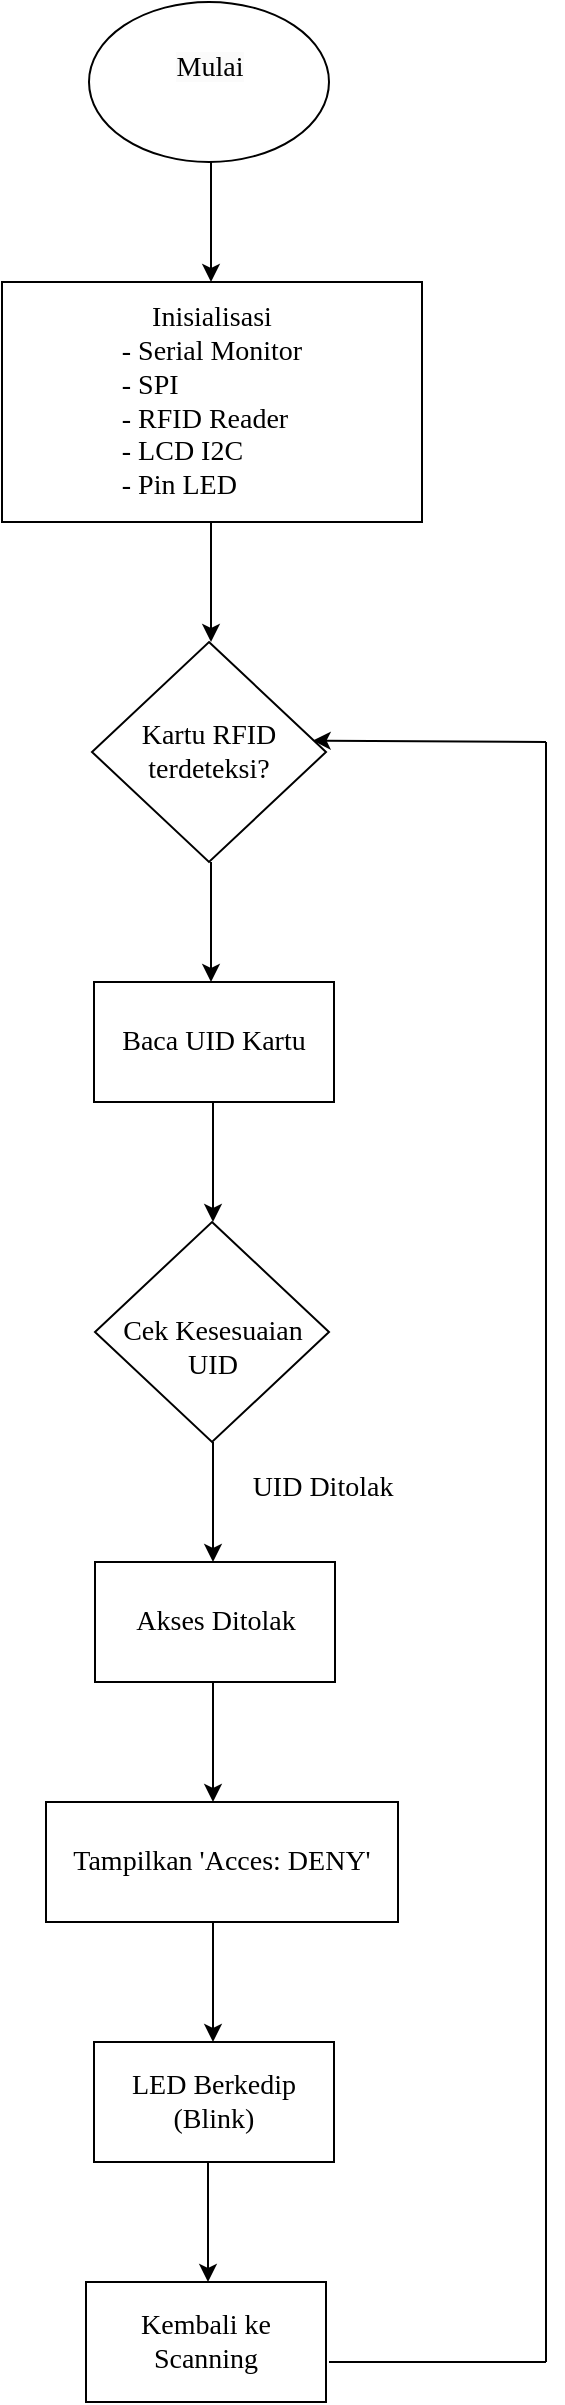 <mxfile version="24.8.3">
  <diagram name="Halaman-1" id="ZUZ7sKBot9Q8rwaHuDMf">
    <mxGraphModel grid="1" page="1" gridSize="10" guides="1" tooltips="1" connect="1" arrows="1" fold="1" pageScale="1" pageWidth="827" pageHeight="1169" math="0" shadow="0">
      <root>
        <mxCell id="0" />
        <mxCell id="1" parent="0" />
        <mxCell id="BI17zp-5o82s8dEedyKL-2" value="" style="endArrow=classic;html=1;rounded=0;exitX=0.5;exitY=1;exitDx=0;exitDy=0;" edge="1" parent="1">
          <mxGeometry width="50" height="50" relative="1" as="geometry">
            <mxPoint x="394.5" y="120" as="sourcePoint" />
            <mxPoint x="394.5" y="180" as="targetPoint" />
          </mxGeometry>
        </mxCell>
        <mxCell id="BI17zp-5o82s8dEedyKL-3" value="&lt;div&gt;&lt;font style=&quot;font-size: 14px;&quot; face=&quot;Comic Sans MS&quot;&gt;&lt;br&gt;&lt;/font&gt;&lt;/div&gt;&lt;font style=&quot;&quot; face=&quot;Comic Sans MS&quot;&gt;&lt;div style=&quot;font-size: 14px;&quot;&gt;&lt;font style=&quot;&quot; face=&quot;Comic Sans MS&quot;&gt;&lt;br&gt;&lt;/font&gt;&lt;/div&gt;&lt;font style=&quot;font-size: 14px;&quot;&gt;Inisialisasi&lt;/font&gt;&lt;/font&gt;&lt;div style=&quot;text-align: left;&quot;&gt;&lt;span style=&quot;background-color: initial; font-family: &amp;quot;Comic Sans MS&amp;quot;; font-size: 14px;&quot;&gt;- Serial Monitor&lt;/span&gt;&lt;/div&gt;&lt;div style=&quot;text-align: left;&quot;&gt;&lt;span style=&quot;background-color: initial; font-family: &amp;quot;Comic Sans MS&amp;quot;; font-size: 14px;&quot;&gt;- SPI&lt;/span&gt;&lt;/div&gt;&lt;div&gt;&lt;div style=&quot;text-align: left;&quot;&gt;&lt;span style=&quot;background-color: initial; font-family: &amp;quot;Comic Sans MS&amp;quot;; font-size: 14px;&quot;&gt;- RFID Reader&lt;/span&gt;&lt;/div&gt;&lt;div style=&quot;text-align: left;&quot;&gt;&lt;span style=&quot;background-color: initial; font-family: &amp;quot;Comic Sans MS&amp;quot;; font-size: 14px;&quot;&gt;- LCD I2C&lt;/span&gt;&lt;/div&gt;&lt;div style=&quot;text-align: left;&quot;&gt;&lt;span style=&quot;background-color: initial; font-family: &amp;quot;Comic Sans MS&amp;quot;; font-size: 14px;&quot;&gt;- Pin LED&amp;nbsp;&lt;/span&gt;&lt;/div&gt;&lt;div&gt;&lt;div&gt;&lt;div style=&quot;text-align: left;&quot;&gt;&lt;font size=&quot;3&quot;&gt;&lt;br&gt;&lt;/font&gt;&lt;/div&gt;&lt;/div&gt;&lt;div&gt;&lt;div&gt;&lt;br&gt;&lt;/div&gt;&lt;/div&gt;&lt;/div&gt;&lt;/div&gt;" style="rounded=0;whiteSpace=wrap;html=1;" vertex="1" parent="1">
          <mxGeometry x="290" y="180" width="210" height="120" as="geometry" />
        </mxCell>
        <mxCell id="BI17zp-5o82s8dEedyKL-4" value="" style="endArrow=classic;html=1;rounded=0;exitX=0.5;exitY=1;exitDx=0;exitDy=0;" edge="1" parent="1">
          <mxGeometry width="50" height="50" relative="1" as="geometry">
            <mxPoint x="394.5" y="300" as="sourcePoint" />
            <mxPoint x="394.5" y="360" as="targetPoint" />
          </mxGeometry>
        </mxCell>
        <mxCell id="BI17zp-5o82s8dEedyKL-5" value="&lt;font face=&quot;Comic Sans MS&quot;&gt;&lt;span style=&quot;font-size: 14px;&quot;&gt;Kartu RFID terdeteksi?&lt;/span&gt;&lt;/font&gt;" style="rhombus;whiteSpace=wrap;html=1;" vertex="1" parent="1">
          <mxGeometry x="335" y="360" width="117" height="110" as="geometry" />
        </mxCell>
        <mxCell id="BI17zp-5o82s8dEedyKL-6" value="" style="endArrow=classic;html=1;rounded=0;exitX=0.5;exitY=1;exitDx=0;exitDy=0;" edge="1" parent="1">
          <mxGeometry width="50" height="50" relative="1" as="geometry">
            <mxPoint x="394.5" y="470" as="sourcePoint" />
            <mxPoint x="394.5" y="530" as="targetPoint" />
          </mxGeometry>
        </mxCell>
        <mxCell id="BI17zp-5o82s8dEedyKL-7" value="&lt;font face=&quot;Comic Sans MS&quot;&gt;&lt;span style=&quot;font-size: 14px;&quot;&gt;Baca UID Kartu&lt;/span&gt;&lt;/font&gt;" style="rounded=0;whiteSpace=wrap;html=1;" vertex="1" parent="1">
          <mxGeometry x="336" y="530" width="120" height="60" as="geometry" />
        </mxCell>
        <mxCell id="BI17zp-5o82s8dEedyKL-8" value="" style="endArrow=classic;html=1;rounded=0;exitX=0.5;exitY=1;exitDx=0;exitDy=0;" edge="1" parent="1">
          <mxGeometry width="50" height="50" relative="1" as="geometry">
            <mxPoint x="395.5" y="590" as="sourcePoint" />
            <mxPoint x="395.5" y="650" as="targetPoint" />
          </mxGeometry>
        </mxCell>
        <mxCell id="BI17zp-5o82s8dEedyKL-9" value="&lt;div&gt;&lt;font face=&quot;Comic Sans MS&quot;&gt;&lt;span style=&quot;font-size: 14px;&quot;&gt;&lt;br&gt;&lt;/span&gt;&lt;/font&gt;&lt;/div&gt;&lt;font face=&quot;Comic Sans MS&quot;&gt;&lt;span style=&quot;font-size: 14px;&quot;&gt;Cek Kesesuaian&lt;/span&gt;&lt;/font&gt;&lt;div&gt;&lt;font face=&quot;Comic Sans MS&quot;&gt;&lt;span style=&quot;font-size: 14px;&quot;&gt;UID&lt;/span&gt;&lt;/font&gt;&lt;/div&gt;" style="rhombus;whiteSpace=wrap;html=1;" vertex="1" parent="1">
          <mxGeometry x="336.5" y="650" width="117" height="110" as="geometry" />
        </mxCell>
        <mxCell id="BI17zp-5o82s8dEedyKL-10" value="" style="endArrow=classic;html=1;rounded=0;exitX=0.5;exitY=1;exitDx=0;exitDy=0;" edge="1" parent="1">
          <mxGeometry width="50" height="50" relative="1" as="geometry">
            <mxPoint x="395.5" y="760" as="sourcePoint" />
            <mxPoint x="395.5" y="820" as="targetPoint" />
          </mxGeometry>
        </mxCell>
        <mxCell id="BI17zp-5o82s8dEedyKL-11" value="&lt;font style=&quot;font-size: 14px;&quot; face=&quot;Comic Sans MS&quot;&gt;UID Ditolak&lt;/font&gt;" style="text;html=1;align=center;verticalAlign=middle;resizable=0;points=[];autosize=1;strokeColor=none;fillColor=none;" vertex="1" parent="1">
          <mxGeometry x="400" y="768" width="100" height="30" as="geometry" />
        </mxCell>
        <mxCell id="BI17zp-5o82s8dEedyKL-12" value="&lt;font face=&quot;Comic Sans MS&quot;&gt;&lt;span style=&quot;font-size: 14px;&quot;&gt;Akses Ditolak&lt;/span&gt;&lt;/font&gt;" style="rounded=0;whiteSpace=wrap;html=1;" vertex="1" parent="1">
          <mxGeometry x="336.5" y="820" width="120" height="60" as="geometry" />
        </mxCell>
        <mxCell id="BI17zp-5o82s8dEedyKL-13" value="" style="endArrow=classic;html=1;rounded=0;exitX=0.5;exitY=1;exitDx=0;exitDy=0;" edge="1" parent="1">
          <mxGeometry width="50" height="50" relative="1" as="geometry">
            <mxPoint x="395.5" y="880" as="sourcePoint" />
            <mxPoint x="395.5" y="940" as="targetPoint" />
          </mxGeometry>
        </mxCell>
        <mxCell id="BI17zp-5o82s8dEedyKL-14" value="&lt;font face=&quot;Comic Sans MS&quot;&gt;&lt;span style=&quot;font-size: 14px;&quot;&gt;Tampilkan &#39;Acces: DENY&#39;&lt;/span&gt;&lt;/font&gt;" style="rounded=0;whiteSpace=wrap;html=1;" vertex="1" parent="1">
          <mxGeometry x="312" y="940" width="176" height="60" as="geometry" />
        </mxCell>
        <mxCell id="BI17zp-5o82s8dEedyKL-15" value="" style="endArrow=classic;html=1;rounded=0;exitX=0.5;exitY=1;exitDx=0;exitDy=0;" edge="1" parent="1">
          <mxGeometry width="50" height="50" relative="1" as="geometry">
            <mxPoint x="395.5" y="1000" as="sourcePoint" />
            <mxPoint x="395.5" y="1060" as="targetPoint" />
          </mxGeometry>
        </mxCell>
        <mxCell id="BI17zp-5o82s8dEedyKL-16" value="&lt;font face=&quot;Comic Sans MS&quot;&gt;&lt;span style=&quot;font-size: 14px;&quot;&gt;LED Berkedip (Blink)&lt;/span&gt;&lt;/font&gt;" style="rounded=0;whiteSpace=wrap;html=1;" vertex="1" parent="1">
          <mxGeometry x="336" y="1060" width="120" height="60" as="geometry" />
        </mxCell>
        <mxCell id="BI17zp-5o82s8dEedyKL-17" value="" style="endArrow=classic;html=1;rounded=0;exitX=0.5;exitY=1;exitDx=0;exitDy=0;" edge="1" parent="1">
          <mxGeometry width="50" height="50" relative="1" as="geometry">
            <mxPoint x="393" y="1120" as="sourcePoint" />
            <mxPoint x="393" y="1180" as="targetPoint" />
          </mxGeometry>
        </mxCell>
        <mxCell id="BI17zp-5o82s8dEedyKL-18" value="&lt;font face=&quot;Comic Sans MS&quot;&gt;&lt;span style=&quot;font-size: 14px;&quot;&gt;Kembali ke&lt;/span&gt;&lt;/font&gt;&lt;div&gt;&lt;font face=&quot;Comic Sans MS&quot;&gt;&lt;span style=&quot;font-size: 14px;&quot;&gt;Scanning&lt;/span&gt;&lt;/font&gt;&lt;/div&gt;" style="rounded=0;whiteSpace=wrap;html=1;" vertex="1" parent="1">
          <mxGeometry x="332" y="1180" width="120" height="60" as="geometry" />
        </mxCell>
        <mxCell id="BI17zp-5o82s8dEedyKL-19" value="" style="endArrow=none;html=1;rounded=0;" edge="1" parent="1">
          <mxGeometry width="50" height="50" relative="1" as="geometry">
            <mxPoint x="453.5" y="1220" as="sourcePoint" />
            <mxPoint x="562" y="1220" as="targetPoint" />
          </mxGeometry>
        </mxCell>
        <mxCell id="BI17zp-5o82s8dEedyKL-20" value="" style="endArrow=none;html=1;rounded=0;" edge="1" parent="1">
          <mxGeometry width="50" height="50" relative="1" as="geometry">
            <mxPoint x="562" y="1220" as="sourcePoint" />
            <mxPoint x="562" y="410" as="targetPoint" />
          </mxGeometry>
        </mxCell>
        <mxCell id="BI17zp-5o82s8dEedyKL-21" value="" style="endArrow=classic;html=1;rounded=0;entryX=0.943;entryY=0.448;entryDx=0;entryDy=0;entryPerimeter=0;" edge="1" parent="1" target="BI17zp-5o82s8dEedyKL-5">
          <mxGeometry width="50" height="50" relative="1" as="geometry">
            <mxPoint x="562" y="410" as="sourcePoint" />
            <mxPoint x="612" y="360" as="targetPoint" />
          </mxGeometry>
        </mxCell>
        <mxCell id="BI17zp-5o82s8dEedyKL-22" value="&#xa;&lt;span style=&quot;color: rgb(0, 0, 0); font-family: &amp;quot;Comic Sans MS&amp;quot;; font-size: 14px; font-style: normal; font-variant-ligatures: normal; font-variant-caps: normal; font-weight: 400; letter-spacing: normal; orphans: 2; text-align: center; text-indent: 0px; text-transform: none; widows: 2; word-spacing: 0px; -webkit-text-stroke-width: 0px; white-space: normal; background-color: rgb(251, 251, 251); text-decoration-thickness: initial; text-decoration-style: initial; text-decoration-color: initial; display: inline !important; float: none;&quot;&gt;Mulai&lt;/span&gt;&#xa;&#xa;" style="ellipse;whiteSpace=wrap;html=1;" vertex="1" parent="1">
          <mxGeometry x="333.5" y="40" width="120" height="80" as="geometry" />
        </mxCell>
      </root>
    </mxGraphModel>
  </diagram>
</mxfile>

